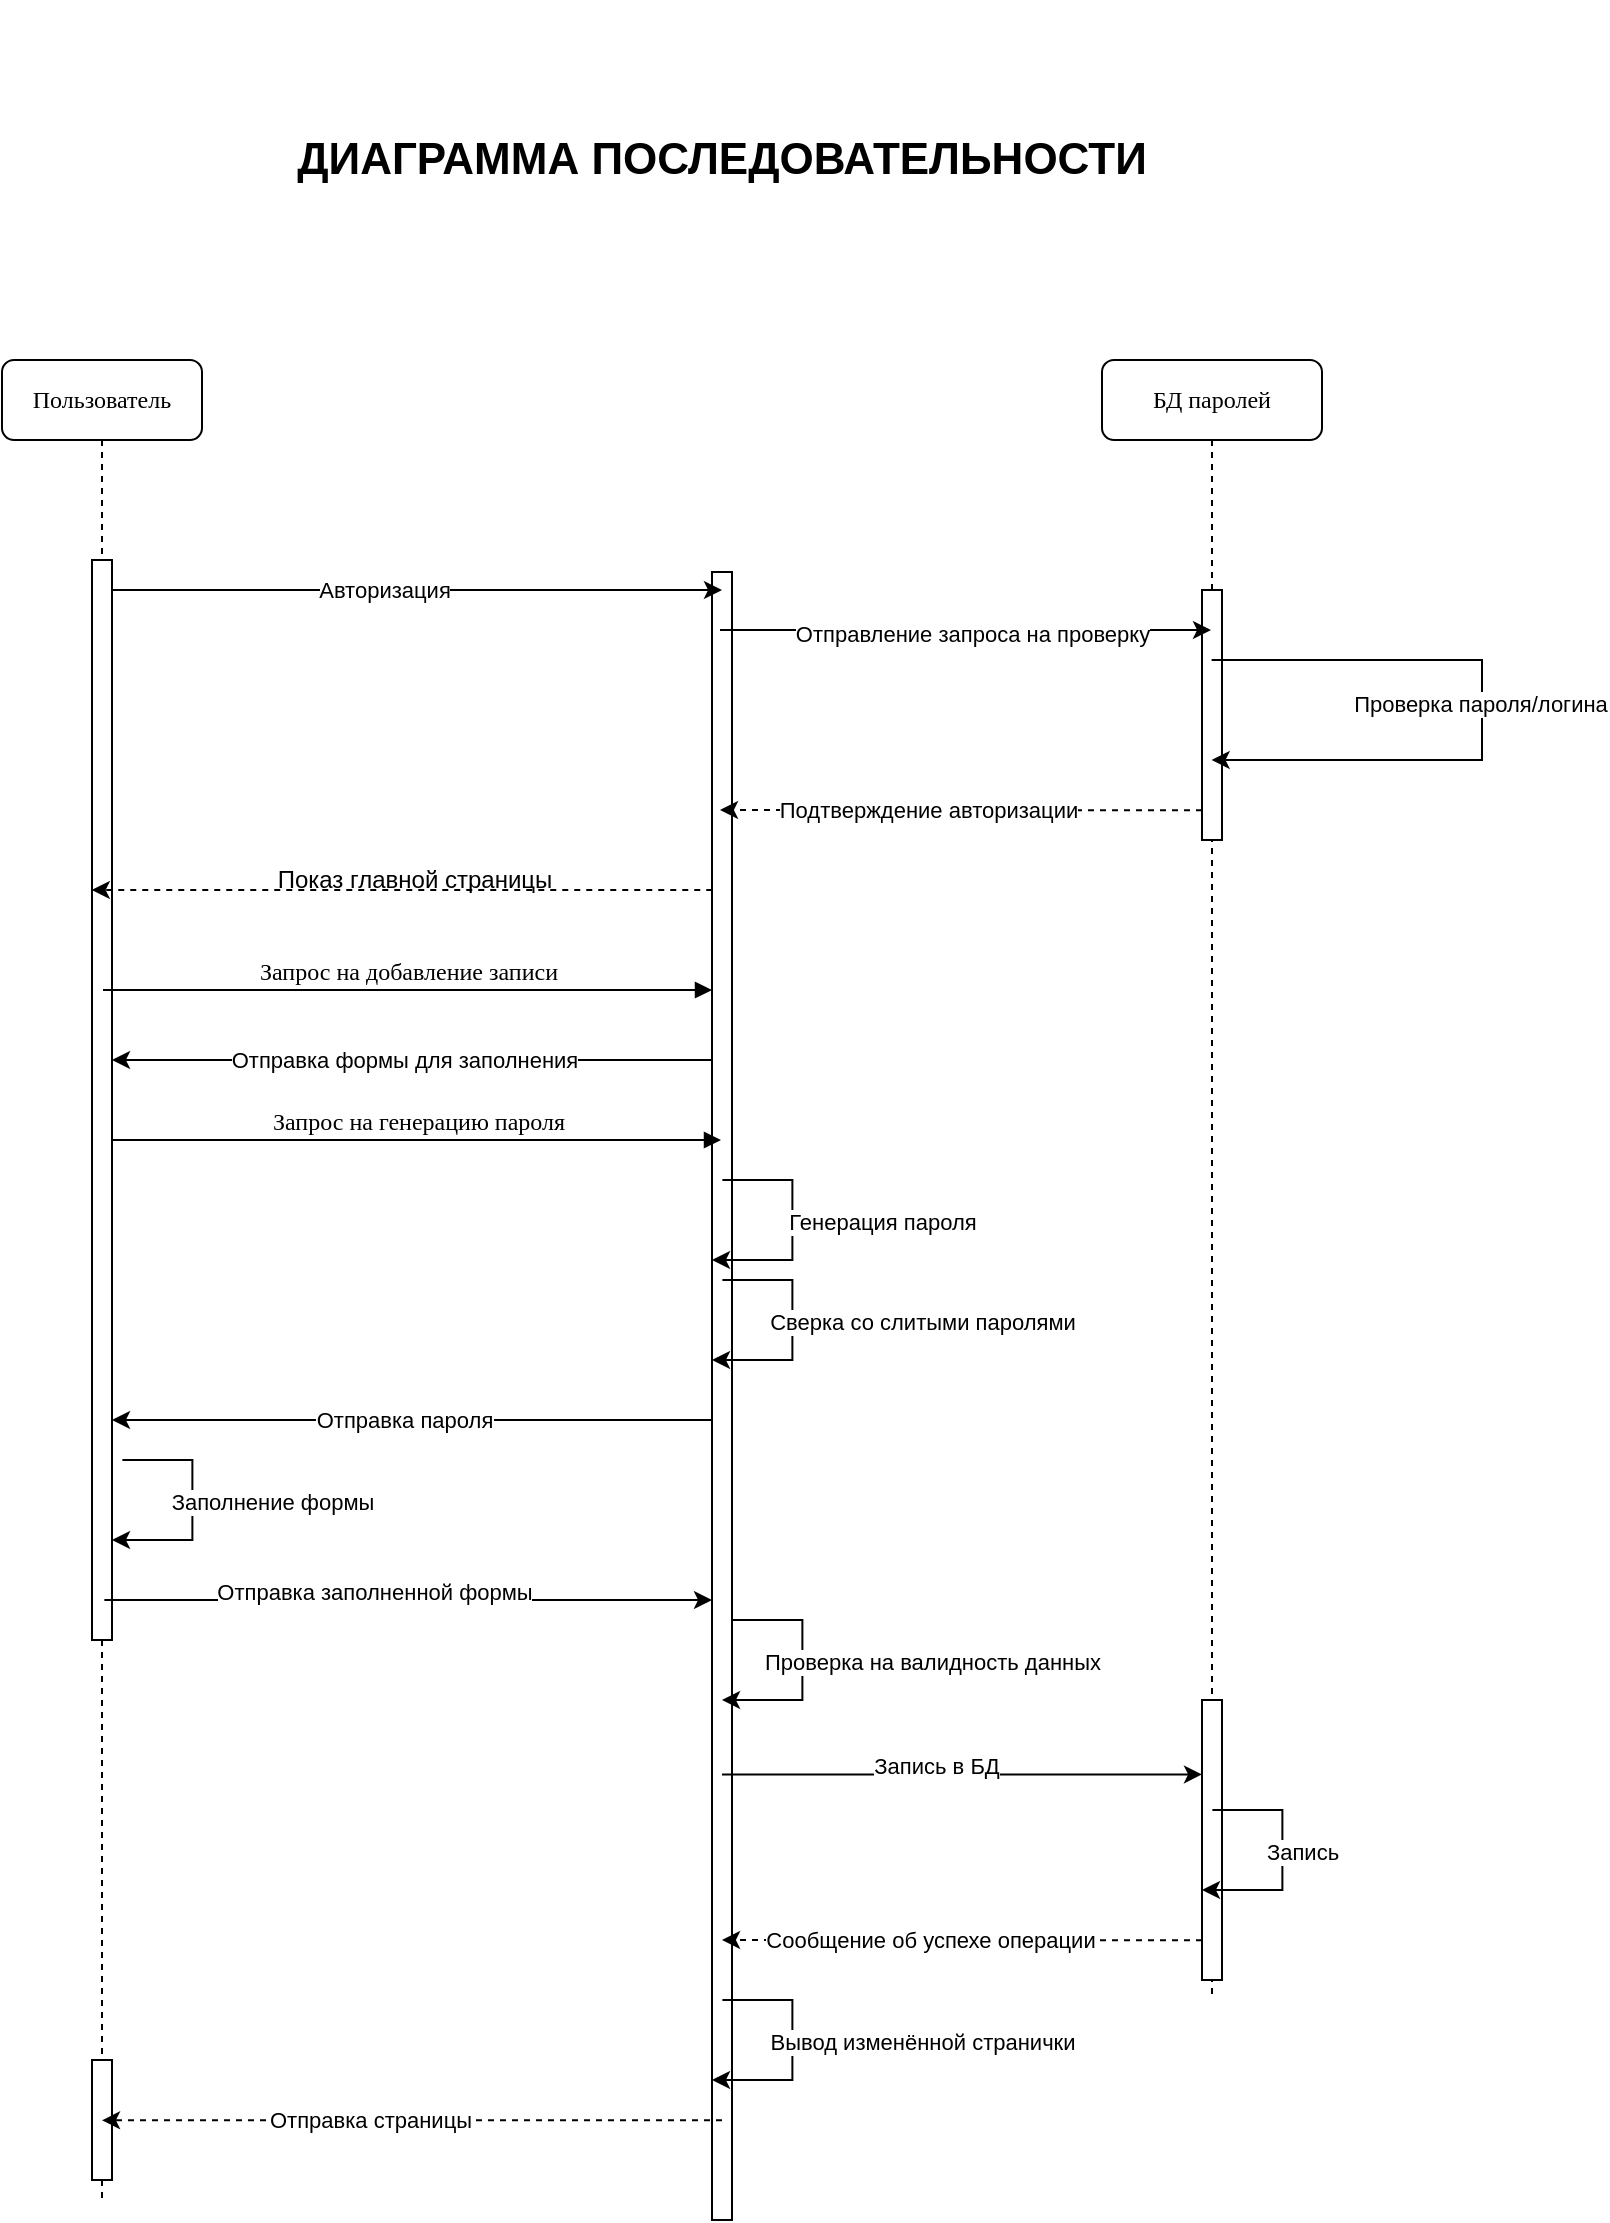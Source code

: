 <mxfile version="22.1.16" type="device">
  <diagram name="Страница — 1" id="bZmspCDpgWaU5O7749uH">
    <mxGraphModel dx="3225" dy="1658" grid="1" gridSize="10" guides="1" tooltips="1" connect="1" arrows="1" fold="1" page="1" pageScale="1" pageWidth="827" pageHeight="1169" math="0" shadow="0">
      <root>
        <mxCell id="0" />
        <mxCell id="1" parent="0" />
        <mxCell id="w6uq6F4qVqXZqj7FnJKZ-1" value="" style="html=1;points=[];perimeter=orthogonalPerimeter;rounded=0;shadow=0;comic=0;labelBackgroundColor=none;strokeWidth=1;fontFamily=Verdana;fontSize=12;align=center;" vertex="1" parent="1">
          <mxGeometry x="415" y="326" width="10" height="824" as="geometry" />
        </mxCell>
        <mxCell id="w6uq6F4qVqXZqj7FnJKZ-2" value="" style="endArrow=classic;html=1;rounded=0;" edge="1" parent="1">
          <mxGeometry width="50" height="50" relative="1" as="geometry">
            <mxPoint x="420.19" y="630" as="sourcePoint" />
            <mxPoint x="415.0" y="670" as="targetPoint" />
            <Array as="points">
              <mxPoint x="455.19" y="630" />
              <mxPoint x="455.19" y="670" />
            </Array>
          </mxGeometry>
        </mxCell>
        <mxCell id="w6uq6F4qVqXZqj7FnJKZ-3" value="Генерация пароля" style="edgeLabel;html=1;align=center;verticalAlign=middle;resizable=0;points=[];" vertex="1" connectable="0" parent="w6uq6F4qVqXZqj7FnJKZ-2">
          <mxGeometry x="-0.038" y="1" relative="1" as="geometry">
            <mxPoint x="44" as="offset" />
          </mxGeometry>
        </mxCell>
        <mxCell id="w6uq6F4qVqXZqj7FnJKZ-4" value="" style="endArrow=classic;html=1;rounded=0;" edge="1" parent="1">
          <mxGeometry width="50" height="50" relative="1" as="geometry">
            <mxPoint x="420.19" y="680" as="sourcePoint" />
            <mxPoint x="415.0" y="720" as="targetPoint" />
            <Array as="points">
              <mxPoint x="455.19" y="680" />
              <mxPoint x="455.19" y="720" />
            </Array>
          </mxGeometry>
        </mxCell>
        <mxCell id="w6uq6F4qVqXZqj7FnJKZ-5" value="Сверка со слитыми паролями" style="edgeLabel;html=1;align=center;verticalAlign=middle;resizable=0;points=[];" vertex="1" connectable="0" parent="w6uq6F4qVqXZqj7FnJKZ-4">
          <mxGeometry x="-0.038" y="1" relative="1" as="geometry">
            <mxPoint x="64" as="offset" />
          </mxGeometry>
        </mxCell>
        <mxCell id="w6uq6F4qVqXZqj7FnJKZ-6" value="" style="endArrow=classic;html=1;rounded=0;" edge="1" parent="1">
          <mxGeometry width="50" height="50" relative="1" as="geometry">
            <mxPoint x="420.19" y="1040" as="sourcePoint" />
            <mxPoint x="415.0" y="1080" as="targetPoint" />
            <Array as="points">
              <mxPoint x="455.19" y="1040" />
              <mxPoint x="455.19" y="1080" />
            </Array>
          </mxGeometry>
        </mxCell>
        <mxCell id="w6uq6F4qVqXZqj7FnJKZ-7" value="Вывод изменённой странички" style="edgeLabel;html=1;align=center;verticalAlign=middle;resizable=0;points=[];" vertex="1" connectable="0" parent="w6uq6F4qVqXZqj7FnJKZ-6">
          <mxGeometry x="-0.038" y="1" relative="1" as="geometry">
            <mxPoint x="64" as="offset" />
          </mxGeometry>
        </mxCell>
        <mxCell id="w6uq6F4qVqXZqj7FnJKZ-8" value="БД паролей" style="shape=umlLifeline;perimeter=lifelinePerimeter;whiteSpace=wrap;html=1;container=1;collapsible=0;recursiveResize=0;outlineConnect=0;rounded=1;shadow=0;comic=0;labelBackgroundColor=none;strokeWidth=1;fontFamily=Verdana;fontSize=12;align=center;" vertex="1" parent="1">
          <mxGeometry x="610" y="220" width="110" height="820" as="geometry" />
        </mxCell>
        <mxCell id="w6uq6F4qVqXZqj7FnJKZ-9" value="" style="html=1;points=[];perimeter=orthogonalPerimeter;rounded=0;shadow=0;comic=0;labelBackgroundColor=none;strokeWidth=1;fontFamily=Verdana;fontSize=12;align=center;" vertex="1" parent="w6uq6F4qVqXZqj7FnJKZ-8">
          <mxGeometry x="50" y="115" width="10" height="125" as="geometry" />
        </mxCell>
        <mxCell id="w6uq6F4qVqXZqj7FnJKZ-10" value="" style="html=1;points=[];perimeter=orthogonalPerimeter;rounded=0;shadow=0;comic=0;labelBackgroundColor=none;strokeWidth=1;fontFamily=Verdana;fontSize=12;align=center;" vertex="1" parent="w6uq6F4qVqXZqj7FnJKZ-8">
          <mxGeometry x="50" y="670" width="10" height="140" as="geometry" />
        </mxCell>
        <mxCell id="w6uq6F4qVqXZqj7FnJKZ-11" value="" style="endArrow=classic;html=1;rounded=0;exitX=1.067;exitY=0.87;exitDx=0;exitDy=0;exitPerimeter=0;" edge="1" parent="w6uq6F4qVqXZqj7FnJKZ-8" target="w6uq6F4qVqXZqj7FnJKZ-10">
          <mxGeometry width="50" height="50" relative="1" as="geometry">
            <mxPoint x="-190" y="707.21" as="sourcePoint" />
            <mxPoint x="113.83" y="707.21" as="targetPoint" />
          </mxGeometry>
        </mxCell>
        <mxCell id="w6uq6F4qVqXZqj7FnJKZ-12" value="Запись в БД" style="edgeLabel;html=1;align=center;verticalAlign=middle;resizable=0;points=[];" vertex="1" connectable="0" parent="w6uq6F4qVqXZqj7FnJKZ-11">
          <mxGeometry x="-0.136" y="2" relative="1" as="geometry">
            <mxPoint x="3" y="-2" as="offset" />
          </mxGeometry>
        </mxCell>
        <mxCell id="w6uq6F4qVqXZqj7FnJKZ-13" value="" style="endArrow=classic;html=1;rounded=0;" edge="1" parent="w6uq6F4qVqXZqj7FnJKZ-8">
          <mxGeometry width="50" height="50" relative="1" as="geometry">
            <mxPoint x="55.19" y="725" as="sourcePoint" />
            <mxPoint x="50.0" y="765" as="targetPoint" />
            <Array as="points">
              <mxPoint x="90.19" y="725" />
              <mxPoint x="90.19" y="765" />
            </Array>
          </mxGeometry>
        </mxCell>
        <mxCell id="w6uq6F4qVqXZqj7FnJKZ-14" value="Запись" style="edgeLabel;html=1;align=center;verticalAlign=middle;resizable=0;points=[];" vertex="1" connectable="0" parent="w6uq6F4qVqXZqj7FnJKZ-13">
          <mxGeometry x="-0.038" y="1" relative="1" as="geometry">
            <mxPoint x="9" as="offset" />
          </mxGeometry>
        </mxCell>
        <mxCell id="w6uq6F4qVqXZqj7FnJKZ-15" value="" style="endArrow=classic;html=1;rounded=0;dashed=1;" edge="1" parent="w6uq6F4qVqXZqj7FnJKZ-8">
          <mxGeometry width="50" height="50" relative="1" as="geometry">
            <mxPoint x="50" y="790.16" as="sourcePoint" />
            <mxPoint x="-190" y="790" as="targetPoint" />
            <Array as="points" />
          </mxGeometry>
        </mxCell>
        <mxCell id="w6uq6F4qVqXZqj7FnJKZ-16" value="Сообщение об успехе операции" style="edgeLabel;html=1;align=center;verticalAlign=middle;resizable=0;points=[];" vertex="1" connectable="0" parent="w6uq6F4qVqXZqj7FnJKZ-15">
          <mxGeometry x="0.135" relative="1" as="geometry">
            <mxPoint as="offset" />
          </mxGeometry>
        </mxCell>
        <mxCell id="w6uq6F4qVqXZqj7FnJKZ-17" value="Пользователь" style="shape=umlLifeline;perimeter=lifelinePerimeter;whiteSpace=wrap;html=1;container=1;collapsible=0;recursiveResize=0;outlineConnect=0;rounded=1;shadow=0;comic=0;labelBackgroundColor=none;strokeWidth=1;fontFamily=Verdana;fontSize=12;align=center;" vertex="1" parent="1">
          <mxGeometry x="60" y="220" width="100" height="920" as="geometry" />
        </mxCell>
        <mxCell id="w6uq6F4qVqXZqj7FnJKZ-18" value="" style="html=1;points=[];perimeter=orthogonalPerimeter;rounded=0;shadow=0;comic=0;labelBackgroundColor=none;strokeWidth=1;fontFamily=Verdana;fontSize=12;align=center;" vertex="1" parent="w6uq6F4qVqXZqj7FnJKZ-17">
          <mxGeometry x="45" y="100" width="10" height="540" as="geometry" />
        </mxCell>
        <mxCell id="w6uq6F4qVqXZqj7FnJKZ-19" value="Запрос на генерацию пароля" style="html=1;verticalAlign=bottom;endArrow=block;labelBackgroundColor=none;fontFamily=Verdana;fontSize=12;edgeStyle=elbowEdgeStyle;elbow=vertical;" edge="1" parent="w6uq6F4qVqXZqj7FnJKZ-17">
          <mxGeometry relative="1" as="geometry">
            <mxPoint x="55" y="390" as="sourcePoint" />
            <mxPoint x="359.5" y="390" as="targetPoint" />
            <Array as="points">
              <mxPoint x="210" y="390" />
            </Array>
          </mxGeometry>
        </mxCell>
        <mxCell id="w6uq6F4qVqXZqj7FnJKZ-20" value="" style="endArrow=classic;html=1;rounded=0;" edge="1" parent="w6uq6F4qVqXZqj7FnJKZ-17">
          <mxGeometry width="50" height="50" relative="1" as="geometry">
            <mxPoint x="60.19" y="550" as="sourcePoint" />
            <mxPoint x="55.0" y="590" as="targetPoint" />
            <Array as="points">
              <mxPoint x="95.19" y="550" />
              <mxPoint x="95.19" y="590" />
            </Array>
          </mxGeometry>
        </mxCell>
        <mxCell id="w6uq6F4qVqXZqj7FnJKZ-21" value="Заполнение формы" style="edgeLabel;html=1;align=center;verticalAlign=middle;resizable=0;points=[];" vertex="1" connectable="0" parent="w6uq6F4qVqXZqj7FnJKZ-20">
          <mxGeometry x="-0.038" y="1" relative="1" as="geometry">
            <mxPoint x="39" as="offset" />
          </mxGeometry>
        </mxCell>
        <mxCell id="w6uq6F4qVqXZqj7FnJKZ-22" value="" style="html=1;points=[];perimeter=orthogonalPerimeter;rounded=0;shadow=0;comic=0;labelBackgroundColor=none;strokeWidth=1;fontFamily=Verdana;fontSize=12;align=center;" vertex="1" parent="w6uq6F4qVqXZqj7FnJKZ-17">
          <mxGeometry x="45" y="850" width="10" height="60" as="geometry" />
        </mxCell>
        <mxCell id="w6uq6F4qVqXZqj7FnJKZ-23" value="Показ главной страницы" style="text;html=1;align=center;verticalAlign=middle;resizable=0;points=[];autosize=1;strokeColor=none;fillColor=none;" vertex="1" parent="1">
          <mxGeometry x="185.63" y="465" width="160" height="30" as="geometry" />
        </mxCell>
        <mxCell id="w6uq6F4qVqXZqj7FnJKZ-24" value="" style="endArrow=classic;html=1;rounded=0;" edge="1" parent="1">
          <mxGeometry width="50" height="50" relative="1" as="geometry">
            <mxPoint x="115" y="335" as="sourcePoint" />
            <mxPoint x="420" y="335" as="targetPoint" />
          </mxGeometry>
        </mxCell>
        <mxCell id="w6uq6F4qVqXZqj7FnJKZ-25" value="Авторизация" style="edgeLabel;html=1;align=center;verticalAlign=middle;resizable=0;points=[];" vertex="1" connectable="0" parent="w6uq6F4qVqXZqj7FnJKZ-24">
          <mxGeometry x="-0.116" relative="1" as="geometry">
            <mxPoint x="1" as="offset" />
          </mxGeometry>
        </mxCell>
        <mxCell id="w6uq6F4qVqXZqj7FnJKZ-26" value="" style="endArrow=classic;html=1;rounded=0;" edge="1" parent="1" target="w6uq6F4qVqXZqj7FnJKZ-8">
          <mxGeometry width="50" height="50" relative="1" as="geometry">
            <mxPoint x="419" y="355" as="sourcePoint" />
            <mxPoint x="510" y="365" as="targetPoint" />
            <Array as="points">
              <mxPoint x="540" y="355" />
            </Array>
          </mxGeometry>
        </mxCell>
        <mxCell id="w6uq6F4qVqXZqj7FnJKZ-27" value="Отправление запроса на проверку" style="edgeLabel;html=1;align=center;verticalAlign=middle;resizable=0;points=[];" vertex="1" connectable="0" parent="w6uq6F4qVqXZqj7FnJKZ-26">
          <mxGeometry x="0.028" y="-2" relative="1" as="geometry">
            <mxPoint as="offset" />
          </mxGeometry>
        </mxCell>
        <mxCell id="w6uq6F4qVqXZqj7FnJKZ-28" value="" style="endArrow=classic;html=1;rounded=0;dashed=1;" edge="1" parent="1">
          <mxGeometry width="50" height="50" relative="1" as="geometry">
            <mxPoint x="660" y="445.16" as="sourcePoint" />
            <mxPoint x="419" y="445" as="targetPoint" />
            <Array as="points" />
          </mxGeometry>
        </mxCell>
        <mxCell id="w6uq6F4qVqXZqj7FnJKZ-29" value="Подтверждение авторизации" style="edgeLabel;html=1;align=center;verticalAlign=middle;resizable=0;points=[];" vertex="1" connectable="0" parent="w6uq6F4qVqXZqj7FnJKZ-28">
          <mxGeometry x="0.135" relative="1" as="geometry">
            <mxPoint as="offset" />
          </mxGeometry>
        </mxCell>
        <mxCell id="w6uq6F4qVqXZqj7FnJKZ-30" value="" style="edgeStyle=none;orthogonalLoop=1;jettySize=auto;html=1;rounded=0;dashed=1;" edge="1" parent="1">
          <mxGeometry width="100" relative="1" as="geometry">
            <mxPoint x="415.13" y="485" as="sourcePoint" />
            <mxPoint x="104.88" y="485" as="targetPoint" />
            <Array as="points" />
          </mxGeometry>
        </mxCell>
        <mxCell id="w6uq6F4qVqXZqj7FnJKZ-31" value="Запрос на добавление записи" style="html=1;verticalAlign=bottom;endArrow=block;labelBackgroundColor=none;fontFamily=Verdana;fontSize=12;edgeStyle=elbowEdgeStyle;elbow=vertical;" edge="1" parent="1" target="w6uq6F4qVqXZqj7FnJKZ-1">
          <mxGeometry relative="1" as="geometry">
            <mxPoint x="110.5" y="535" as="sourcePoint" />
            <mxPoint x="415" y="535" as="targetPoint" />
            <Array as="points">
              <mxPoint x="265.5" y="535" />
            </Array>
          </mxGeometry>
        </mxCell>
        <mxCell id="w6uq6F4qVqXZqj7FnJKZ-32" value="" style="edgeStyle=none;orthogonalLoop=1;jettySize=auto;html=1;rounded=0;" edge="1" parent="1">
          <mxGeometry width="100" relative="1" as="geometry">
            <mxPoint x="664.81" y="370" as="sourcePoint" />
            <mxPoint x="664.81" y="420" as="targetPoint" />
            <Array as="points">
              <mxPoint x="800" y="370" />
              <mxPoint x="800" y="420" />
            </Array>
          </mxGeometry>
        </mxCell>
        <mxCell id="w6uq6F4qVqXZqj7FnJKZ-33" value="Проверка пароля/логина" style="edgeLabel;html=1;align=center;verticalAlign=middle;resizable=0;points=[];" vertex="1" connectable="0" parent="w6uq6F4qVqXZqj7FnJKZ-32">
          <mxGeometry x="-0.023" y="-1" relative="1" as="geometry">
            <mxPoint as="offset" />
          </mxGeometry>
        </mxCell>
        <mxCell id="w6uq6F4qVqXZqj7FnJKZ-34" value="&lt;font style=&quot;font-size: 22px;&quot;&gt;&lt;b&gt;ДИАГРАММА ПОСЛЕДОВАТЕЛЬНОСТИ&lt;/b&gt;&lt;/font&gt;" style="text;html=1;strokeColor=none;fillColor=none;align=center;verticalAlign=middle;whiteSpace=wrap;rounded=0;" vertex="1" parent="1">
          <mxGeometry x="100" y="40" width="640" height="160" as="geometry" />
        </mxCell>
        <mxCell id="w6uq6F4qVqXZqj7FnJKZ-35" value="" style="endArrow=classic;html=1;rounded=0;" edge="1" parent="1" target="w6uq6F4qVqXZqj7FnJKZ-18">
          <mxGeometry width="50" height="50" relative="1" as="geometry">
            <mxPoint x="415" y="570" as="sourcePoint" />
            <mxPoint x="110.67" y="570.0" as="targetPoint" />
          </mxGeometry>
        </mxCell>
        <mxCell id="w6uq6F4qVqXZqj7FnJKZ-36" value="Отправка формы для заполнения" style="edgeLabel;html=1;align=center;verticalAlign=middle;resizable=0;points=[];" vertex="1" connectable="0" parent="w6uq6F4qVqXZqj7FnJKZ-35">
          <mxGeometry x="-0.136" y="2" relative="1" as="geometry">
            <mxPoint x="-25" y="-2" as="offset" />
          </mxGeometry>
        </mxCell>
        <mxCell id="w6uq6F4qVqXZqj7FnJKZ-37" value="" style="endArrow=classic;html=1;rounded=0;exitX=1.067;exitY=0.87;exitDx=0;exitDy=0;exitPerimeter=0;" edge="1" parent="1">
          <mxGeometry width="50" height="50" relative="1" as="geometry">
            <mxPoint x="111.17" y="840.0" as="sourcePoint" />
            <mxPoint x="415" y="840.0" as="targetPoint" />
          </mxGeometry>
        </mxCell>
        <mxCell id="w6uq6F4qVqXZqj7FnJKZ-38" value="Отправка заполненной формы" style="edgeLabel;html=1;align=center;verticalAlign=middle;resizable=0;points=[];" vertex="1" connectable="0" parent="w6uq6F4qVqXZqj7FnJKZ-37">
          <mxGeometry x="-0.136" y="2" relative="1" as="geometry">
            <mxPoint x="3" y="-2" as="offset" />
          </mxGeometry>
        </mxCell>
        <mxCell id="w6uq6F4qVqXZqj7FnJKZ-39" value="" style="endArrow=classic;html=1;rounded=0;" edge="1" parent="1">
          <mxGeometry width="50" height="50" relative="1" as="geometry">
            <mxPoint x="415" y="750" as="sourcePoint" />
            <mxPoint x="115" y="750" as="targetPoint" />
          </mxGeometry>
        </mxCell>
        <mxCell id="w6uq6F4qVqXZqj7FnJKZ-40" value="Отправка пароля" style="edgeLabel;html=1;align=center;verticalAlign=middle;resizable=0;points=[];" vertex="1" connectable="0" parent="w6uq6F4qVqXZqj7FnJKZ-39">
          <mxGeometry x="-0.136" y="2" relative="1" as="geometry">
            <mxPoint x="-25" y="-2" as="offset" />
          </mxGeometry>
        </mxCell>
        <mxCell id="w6uq6F4qVqXZqj7FnJKZ-41" value="" style="endArrow=classic;html=1;rounded=0;" edge="1" parent="1">
          <mxGeometry width="50" height="50" relative="1" as="geometry">
            <mxPoint x="425.19" y="850" as="sourcePoint" />
            <mxPoint x="420.0" y="890" as="targetPoint" />
            <Array as="points">
              <mxPoint x="460.19" y="850" />
              <mxPoint x="460.19" y="890" />
            </Array>
          </mxGeometry>
        </mxCell>
        <mxCell id="w6uq6F4qVqXZqj7FnJKZ-42" value="Проверка на валидность данных" style="edgeLabel;html=1;align=center;verticalAlign=middle;resizable=0;points=[];" vertex="1" connectable="0" parent="w6uq6F4qVqXZqj7FnJKZ-41">
          <mxGeometry x="-0.038" y="1" relative="1" as="geometry">
            <mxPoint x="64" as="offset" />
          </mxGeometry>
        </mxCell>
        <mxCell id="w6uq6F4qVqXZqj7FnJKZ-43" value="" style="endArrow=classic;html=1;rounded=0;dashed=1;" edge="1" parent="1" target="w6uq6F4qVqXZqj7FnJKZ-17">
          <mxGeometry width="50" height="50" relative="1" as="geometry">
            <mxPoint x="420" y="1100.16" as="sourcePoint" />
            <mxPoint x="180" y="1100" as="targetPoint" />
            <Array as="points" />
          </mxGeometry>
        </mxCell>
        <mxCell id="w6uq6F4qVqXZqj7FnJKZ-44" value="Отправка страницы" style="edgeLabel;html=1;align=center;verticalAlign=middle;resizable=0;points=[];" vertex="1" connectable="0" parent="w6uq6F4qVqXZqj7FnJKZ-43">
          <mxGeometry x="0.135" relative="1" as="geometry">
            <mxPoint as="offset" />
          </mxGeometry>
        </mxCell>
      </root>
    </mxGraphModel>
  </diagram>
</mxfile>
